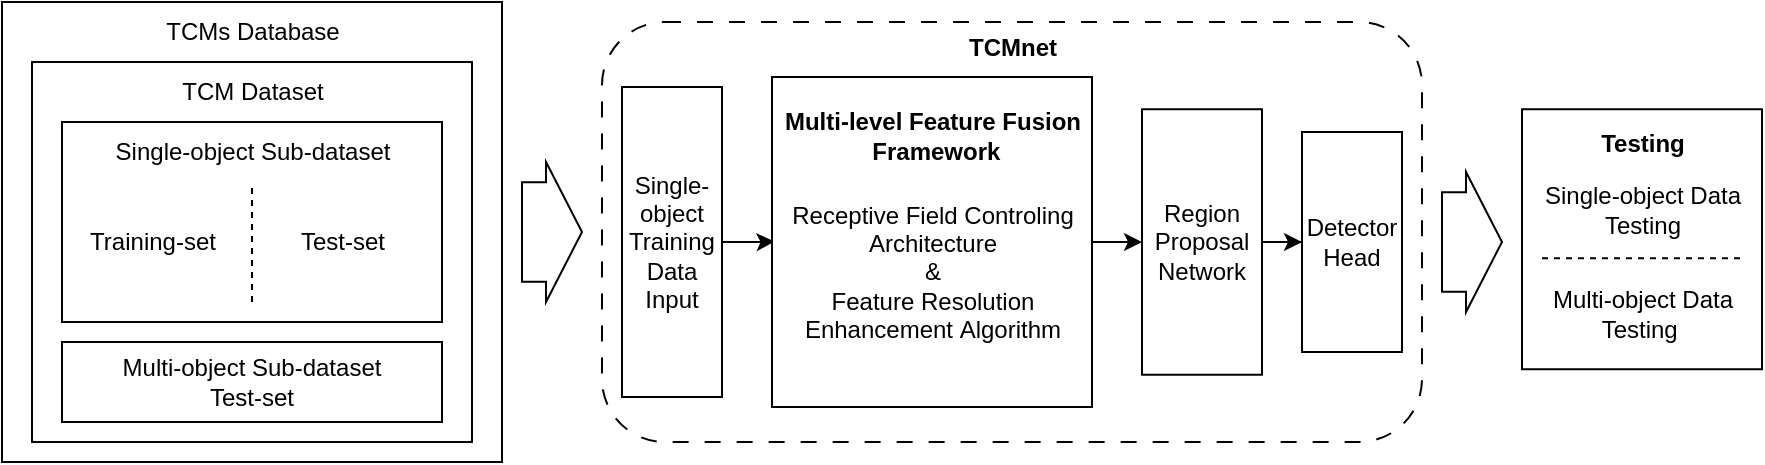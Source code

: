<mxfile version="22.1.5" type="github">
  <diagram name="第 1 页" id="ysFKY6A8lfonN8vlUyxI">
    <mxGraphModel dx="794" dy="470" grid="1" gridSize="10" guides="1" tooltips="1" connect="1" arrows="1" fold="1" page="1" pageScale="1" pageWidth="827" pageHeight="1169" math="0" shadow="0">
      <root>
        <mxCell id="0" />
        <mxCell id="1" parent="0" />
        <mxCell id="SNz0SdHo7FogPlAg8ahP-39" value="" style="rounded=1;whiteSpace=wrap;html=1;fillColor=none;dashed=1;dashPattern=8 8;" parent="1" vertex="1">
          <mxGeometry x="360" y="100" width="410" height="210" as="geometry" />
        </mxCell>
        <mxCell id="SNz0SdHo7FogPlAg8ahP-1" value="" style="rounded=0;whiteSpace=wrap;html=1;" parent="1" vertex="1">
          <mxGeometry x="60" y="90" width="250" height="230" as="geometry" />
        </mxCell>
        <mxCell id="SNz0SdHo7FogPlAg8ahP-4" value="TCMs Database" style="text;html=1;align=center;verticalAlign=middle;resizable=0;points=[];autosize=1;strokeColor=none;fillColor=none;" parent="1" vertex="1">
          <mxGeometry x="130" y="90" width="110" height="30" as="geometry" />
        </mxCell>
        <mxCell id="SNz0SdHo7FogPlAg8ahP-8" value="" style="rounded=0;whiteSpace=wrap;html=1;" parent="1" vertex="1">
          <mxGeometry x="75" y="120" width="220" height="190" as="geometry" />
        </mxCell>
        <mxCell id="SNz0SdHo7FogPlAg8ahP-5" value="" style="rounded=0;whiteSpace=wrap;html=1;align=center;" parent="1" vertex="1">
          <mxGeometry x="90" y="150" width="190" height="100" as="geometry" />
        </mxCell>
        <mxCell id="SNz0SdHo7FogPlAg8ahP-6" value="Single-object Sub-dataset" style="text;html=1;align=center;verticalAlign=middle;resizable=0;points=[];autosize=1;strokeColor=none;fillColor=none;" parent="1" vertex="1">
          <mxGeometry x="105" y="150" width="160" height="30" as="geometry" />
        </mxCell>
        <mxCell id="SNz0SdHo7FogPlAg8ahP-7" value="Multi-object Sub-dataset&lt;br&gt;Test-set" style="rounded=0;whiteSpace=wrap;html=1;align=center;" parent="1" vertex="1">
          <mxGeometry x="90" y="260" width="190" height="40" as="geometry" />
        </mxCell>
        <mxCell id="SNz0SdHo7FogPlAg8ahP-9" value="TCM Dataset" style="text;html=1;align=center;verticalAlign=middle;resizable=0;points=[];autosize=1;strokeColor=none;fillColor=none;" parent="1" vertex="1">
          <mxGeometry x="140" y="120" width="90" height="30" as="geometry" />
        </mxCell>
        <mxCell id="SNz0SdHo7FogPlAg8ahP-12" value="" style="endArrow=none;dashed=1;html=1;rounded=0;movable=1;resizable=1;rotatable=1;deletable=1;editable=1;locked=0;connectable=1;" parent="1" edge="1">
          <mxGeometry width="50" height="50" relative="1" as="geometry">
            <mxPoint x="185" y="240" as="sourcePoint" />
            <mxPoint x="185" y="180" as="targetPoint" />
          </mxGeometry>
        </mxCell>
        <mxCell id="SNz0SdHo7FogPlAg8ahP-13" value="Training-set" style="text;html=1;align=center;verticalAlign=middle;resizable=0;points=[];autosize=1;strokeColor=none;fillColor=none;" parent="1" vertex="1">
          <mxGeometry x="90" y="195" width="90" height="30" as="geometry" />
        </mxCell>
        <mxCell id="SNz0SdHo7FogPlAg8ahP-14" value="Test-set" style="text;html=1;align=center;verticalAlign=middle;resizable=0;points=[];autosize=1;strokeColor=none;fillColor=none;" parent="1" vertex="1">
          <mxGeometry x="195" y="195" width="70" height="30" as="geometry" />
        </mxCell>
        <mxCell id="SNz0SdHo7FogPlAg8ahP-15" value="" style="html=1;shadow=0;dashed=0;align=center;verticalAlign=middle;shape=mxgraph.arrows2.arrow;dy=0.29;dx=18;notch=0;" parent="1" vertex="1">
          <mxGeometry x="320" y="170" width="30" height="70" as="geometry" />
        </mxCell>
        <mxCell id="SNz0SdHo7FogPlAg8ahP-26" style="edgeStyle=orthogonalEdgeStyle;rounded=0;orthogonalLoop=1;jettySize=auto;html=1;entryX=0.008;entryY=0.331;entryDx=0;entryDy=0;entryPerimeter=0;" parent="1" source="SNz0SdHo7FogPlAg8ahP-16" target="SNz0SdHo7FogPlAg8ahP-22" edge="1">
          <mxGeometry relative="1" as="geometry" />
        </mxCell>
        <mxCell id="SNz0SdHo7FogPlAg8ahP-16" value="Single-object&lt;br&gt;Training&lt;br&gt;Data&lt;br&gt;Input" style="rounded=0;whiteSpace=wrap;html=1;" parent="1" vertex="1">
          <mxGeometry x="370" y="132.5" width="50" height="155" as="geometry" />
        </mxCell>
        <mxCell id="SNz0SdHo7FogPlAg8ahP-27" style="edgeStyle=orthogonalEdgeStyle;rounded=0;orthogonalLoop=1;jettySize=auto;html=1;entryX=0;entryY=0.5;entryDx=0;entryDy=0;" parent="1" source="SNz0SdHo7FogPlAg8ahP-17" target="SNz0SdHo7FogPlAg8ahP-18" edge="1">
          <mxGeometry relative="1" as="geometry" />
        </mxCell>
        <mxCell id="SNz0SdHo7FogPlAg8ahP-17" value="" style="rounded=0;whiteSpace=wrap;html=1;" parent="1" vertex="1">
          <mxGeometry x="445" y="127.5" width="160" height="165" as="geometry" />
        </mxCell>
        <mxCell id="SNz0SdHo7FogPlAg8ahP-28" style="edgeStyle=orthogonalEdgeStyle;rounded=0;orthogonalLoop=1;jettySize=auto;html=1;entryX=0;entryY=0.5;entryDx=0;entryDy=0;" parent="1" source="SNz0SdHo7FogPlAg8ahP-18" target="SNz0SdHo7FogPlAg8ahP-20" edge="1">
          <mxGeometry relative="1" as="geometry" />
        </mxCell>
        <mxCell id="SNz0SdHo7FogPlAg8ahP-18" value="Region&lt;br&gt;Proposal&lt;br&gt;Network" style="rounded=0;whiteSpace=wrap;html=1;" parent="1" vertex="1">
          <mxGeometry x="630" y="143.62" width="60" height="132.75" as="geometry" />
        </mxCell>
        <mxCell id="SNz0SdHo7FogPlAg8ahP-20" value="Detector&lt;br&gt;Head" style="rounded=0;whiteSpace=wrap;html=1;" parent="1" vertex="1">
          <mxGeometry x="710" y="155" width="50" height="110" as="geometry" />
        </mxCell>
        <mxCell id="SNz0SdHo7FogPlAg8ahP-21" value="&lt;b&gt;Multi-level Feature Fusion&lt;br&gt;&amp;nbsp;Framework&lt;/b&gt;" style="text;html=1;align=center;verticalAlign=middle;resizable=0;points=[];autosize=1;strokeColor=none;fillColor=none;" parent="1" vertex="1">
          <mxGeometry x="440" y="137.25" width="170" height="40" as="geometry" />
        </mxCell>
        <mxCell id="SNz0SdHo7FogPlAg8ahP-22" value="Receptive Field Controling&lt;br&gt;Architecture&lt;br&gt;&amp;amp;&lt;br&gt;Feature Resolution &lt;br&gt;Enhancement&amp;nbsp;Algorithm" style="text;html=1;align=center;verticalAlign=middle;resizable=0;points=[];autosize=1;strokeColor=none;fillColor=none;" parent="1" vertex="1">
          <mxGeometry x="445" y="180" width="160" height="90" as="geometry" />
        </mxCell>
        <mxCell id="SNz0SdHo7FogPlAg8ahP-30" value="TCMnet" style="text;html=1;align=center;verticalAlign=middle;resizable=0;points=[];autosize=1;strokeColor=none;fillColor=none;fontStyle=1" parent="1" vertex="1">
          <mxGeometry x="530" y="97.5" width="70" height="30" as="geometry" />
        </mxCell>
        <mxCell id="SNz0SdHo7FogPlAg8ahP-31" value="" style="html=1;shadow=0;dashed=0;align=center;verticalAlign=middle;shape=mxgraph.arrows2.arrow;dy=0.29;dx=18;notch=0;" parent="1" vertex="1">
          <mxGeometry x="780" y="175" width="30" height="70" as="geometry" />
        </mxCell>
        <mxCell id="SNz0SdHo7FogPlAg8ahP-33" value="" style="rounded=0;whiteSpace=wrap;html=1;" parent="1" vertex="1">
          <mxGeometry x="820" y="143.62" width="120" height="130" as="geometry" />
        </mxCell>
        <mxCell id="SNz0SdHo7FogPlAg8ahP-34" value="Testing" style="text;html=1;align=center;verticalAlign=middle;resizable=0;points=[];autosize=1;strokeColor=none;fillColor=none;fontStyle=1" parent="1" vertex="1">
          <mxGeometry x="845" y="146.12" width="70" height="30" as="geometry" />
        </mxCell>
        <mxCell id="SNz0SdHo7FogPlAg8ahP-36" value="" style="endArrow=none;dashed=1;html=1;rounded=0;" parent="1" edge="1">
          <mxGeometry width="50" height="50" relative="1" as="geometry">
            <mxPoint x="830" y="218.12" as="sourcePoint" />
            <mxPoint x="930" y="218.12" as="targetPoint" />
          </mxGeometry>
        </mxCell>
        <mxCell id="SNz0SdHo7FogPlAg8ahP-37" value="Single-object Data&lt;br&gt;Testing" style="text;html=1;align=center;verticalAlign=middle;resizable=0;points=[];autosize=1;strokeColor=none;fillColor=none;" parent="1" vertex="1">
          <mxGeometry x="820" y="173.62" width="120" height="40" as="geometry" />
        </mxCell>
        <mxCell id="SNz0SdHo7FogPlAg8ahP-38" value="Multi-object Data&lt;br&gt;Testing&amp;nbsp;" style="text;html=1;align=center;verticalAlign=middle;resizable=0;points=[];autosize=1;strokeColor=none;fillColor=none;" parent="1" vertex="1">
          <mxGeometry x="825" y="225.62" width="110" height="40" as="geometry" />
        </mxCell>
      </root>
    </mxGraphModel>
  </diagram>
</mxfile>
